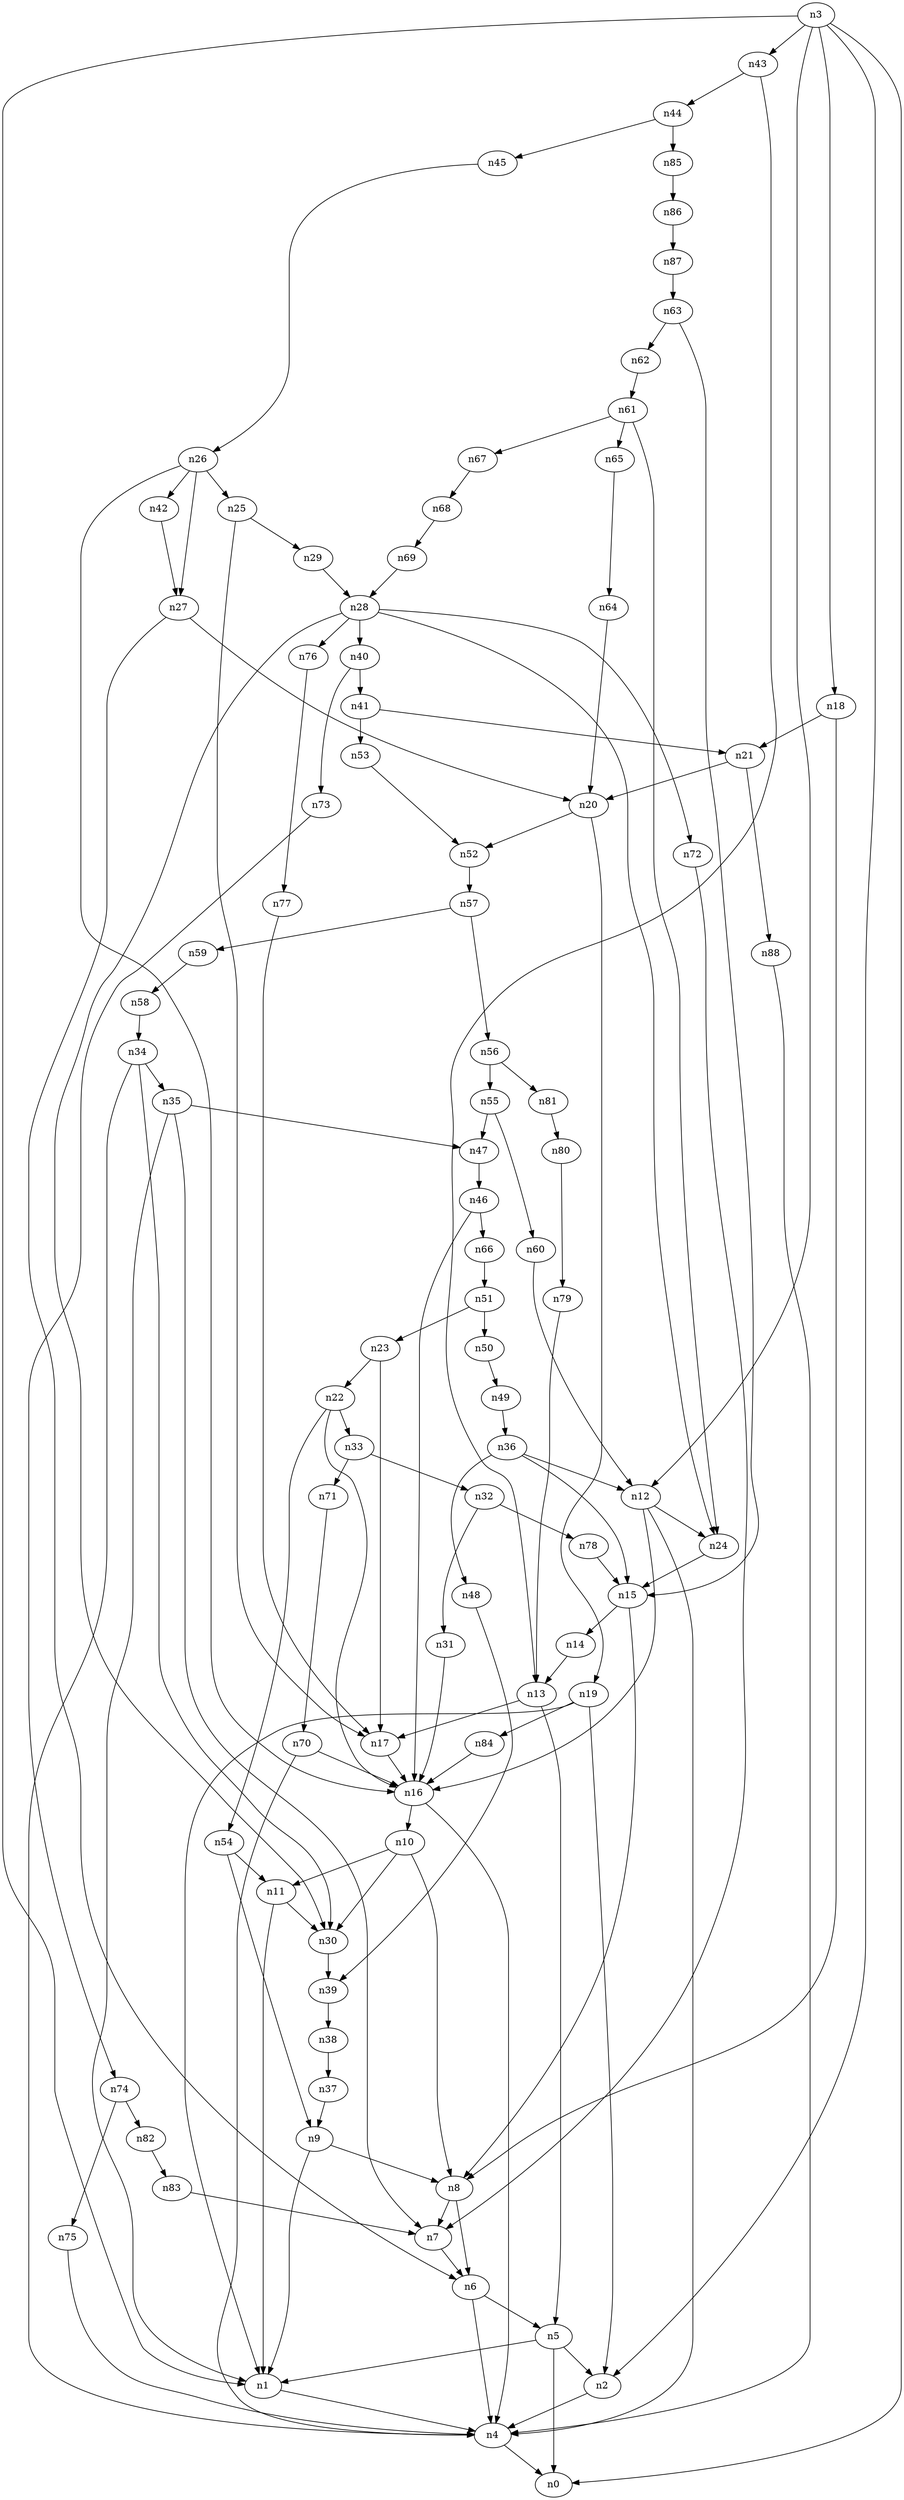 digraph G {
	n1 -> n4	 [_graphml_id=e4];
	n2 -> n4	 [_graphml_id=e7];
	n3 -> n0	 [_graphml_id=e0];
	n3 -> n1	 [_graphml_id=e3];
	n3 -> n2	 [_graphml_id=e6];
	n3 -> n12	 [_graphml_id=e18];
	n3 -> n18	 [_graphml_id=e28];
	n3 -> n43	 [_graphml_id=e71];
	n4 -> n0	 [_graphml_id=e1];
	n5 -> n0	 [_graphml_id=e2];
	n5 -> n1	 [_graphml_id=e5];
	n5 -> n2	 [_graphml_id=e8];
	n6 -> n4	 [_graphml_id=e10];
	n6 -> n5	 [_graphml_id=e9];
	n7 -> n6	 [_graphml_id=e11];
	n8 -> n6	 [_graphml_id=e20];
	n8 -> n7	 [_graphml_id=e12];
	n9 -> n1	 [_graphml_id=e14];
	n9 -> n8	 [_graphml_id=e13];
	n10 -> n8	 [_graphml_id=e15];
	n10 -> n11	 [_graphml_id=e16];
	n10 -> n30	 [_graphml_id=e119];
	n11 -> n1	 [_graphml_id=e17];
	n11 -> n30	 [_graphml_id=e48];
	n12 -> n4	 [_graphml_id=e19];
	n12 -> n16	 [_graphml_id=e60];
	n12 -> n24	 [_graphml_id=e39];
	n13 -> n5	 [_graphml_id=e21];
	n13 -> n17	 [_graphml_id=e27];
	n14 -> n13	 [_graphml_id=e22];
	n15 -> n8	 [_graphml_id=e24];
	n15 -> n14	 [_graphml_id=e23];
	n16 -> n4	 [_graphml_id=e25];
	n16 -> n10	 [_graphml_id=e30];
	n17 -> n16	 [_graphml_id=e26];
	n18 -> n8	 [_graphml_id=e29];
	n18 -> n21	 [_graphml_id=e34];
	n19 -> n1	 [_graphml_id=e31];
	n19 -> n2	 [_graphml_id=e40];
	n19 -> n84	 [_graphml_id=e137];
	n20 -> n19	 [_graphml_id=e32];
	n20 -> n52	 [_graphml_id=e85];
	n21 -> n20	 [_graphml_id=e33];
	n21 -> n88	 [_graphml_id=e145];
	n22 -> n16	 [_graphml_id=e35];
	n22 -> n33	 [_graphml_id=e54];
	n22 -> n54	 [_graphml_id=e89];
	n23 -> n17	 [_graphml_id=e37];
	n23 -> n22	 [_graphml_id=e36];
	n24 -> n15	 [_graphml_id=e38];
	n25 -> n17	 [_graphml_id=e41];
	n25 -> n29	 [_graphml_id=e47];
	n26 -> n16	 [_graphml_id=e70];
	n26 -> n25	 [_graphml_id=e42];
	n26 -> n27	 [_graphml_id=e43];
	n26 -> n42	 [_graphml_id=e69];
	n27 -> n6	 [_graphml_id=e50];
	n27 -> n20	 [_graphml_id=e44];
	n28 -> n24	 [_graphml_id=e45];
	n28 -> n30	 [_graphml_id=e49];
	n28 -> n40	 [_graphml_id=e65];
	n28 -> n72	 [_graphml_id=e118];
	n28 -> n76	 [_graphml_id=e124];
	n29 -> n28	 [_graphml_id=e46];
	n30 -> n39	 [_graphml_id=e64];
	n31 -> n16	 [_graphml_id=e51];
	n32 -> n31	 [_graphml_id=e52];
	n32 -> n78	 [_graphml_id=e128];
	n33 -> n32	 [_graphml_id=e53];
	n33 -> n71	 [_graphml_id=e116];
	n34 -> n4	 [_graphml_id=e109];
	n34 -> n30	 [_graphml_id=e55];
	n34 -> n35	 [_graphml_id=e56];
	n35 -> n1	 [_graphml_id=e57];
	n35 -> n7	 [_graphml_id=e129];
	n35 -> n47	 [_graphml_id=e77];
	n36 -> n12	 [_graphml_id=e59];
	n36 -> n15	 [_graphml_id=e58];
	n36 -> n48	 [_graphml_id=e79];
	n37 -> n9	 [_graphml_id=e61];
	n38 -> n37	 [_graphml_id=e62];
	n39 -> n38	 [_graphml_id=e63];
	n40 -> n41	 [_graphml_id=e66];
	n40 -> n73	 [_graphml_id=e120];
	n41 -> n21	 [_graphml_id=e67];
	n41 -> n53	 [_graphml_id=e87];
	n42 -> n27	 [_graphml_id=e68];
	n43 -> n13	 [_graphml_id=e80];
	n43 -> n44	 [_graphml_id=e72];
	n44 -> n45	 [_graphml_id=e73];
	n44 -> n85	 [_graphml_id=e140];
	n45 -> n26	 [_graphml_id=e74];
	n46 -> n16	 [_graphml_id=e75];
	n46 -> n66	 [_graphml_id=e108];
	n47 -> n46	 [_graphml_id=e76];
	n48 -> n39	 [_graphml_id=e78];
	n49 -> n36	 [_graphml_id=e81];
	n50 -> n49	 [_graphml_id=e82];
	n51 -> n23	 [_graphml_id=e84];
	n51 -> n50	 [_graphml_id=e83];
	n52 -> n57	 [_graphml_id=e93];
	n53 -> n52	 [_graphml_id=e86];
	n54 -> n9	 [_graphml_id=e88];
	n54 -> n11	 [_graphml_id=e99];
	n55 -> n47	 [_graphml_id=e90];
	n55 -> n60	 [_graphml_id=e97];
	n56 -> n55	 [_graphml_id=e91];
	n56 -> n81	 [_graphml_id=e133];
	n57 -> n56	 [_graphml_id=e92];
	n57 -> n59	 [_graphml_id=e96];
	n58 -> n34	 [_graphml_id=e94];
	n59 -> n58	 [_graphml_id=e95];
	n60 -> n12	 [_graphml_id=e98];
	n61 -> n24	 [_graphml_id=e100];
	n61 -> n65	 [_graphml_id=e106];
	n61 -> n67	 [_graphml_id=e110];
	n62 -> n61	 [_graphml_id=e101];
	n63 -> n15	 [_graphml_id=e103];
	n63 -> n62	 [_graphml_id=e102];
	n64 -> n20	 [_graphml_id=e104];
	n65 -> n64	 [_graphml_id=e105];
	n66 -> n51	 [_graphml_id=e107];
	n67 -> n68	 [_graphml_id=e111];
	n68 -> n69	 [_graphml_id=e112];
	n69 -> n28	 [_graphml_id=e113];
	n70 -> n4	 [_graphml_id=e114];
	n70 -> n16	 [_graphml_id=e139];
	n71 -> n70	 [_graphml_id=e115];
	n72 -> n7	 [_graphml_id=e117];
	n73 -> n74	 [_graphml_id=e121];
	n74 -> n75	 [_graphml_id=e122];
	n74 -> n82	 [_graphml_id=e134];
	n75 -> n4	 [_graphml_id=e123];
	n76 -> n77	 [_graphml_id=e125];
	n77 -> n17	 [_graphml_id=e126];
	n78 -> n15	 [_graphml_id=e127];
	n79 -> n13	 [_graphml_id=e130];
	n80 -> n79	 [_graphml_id=e131];
	n81 -> n80	 [_graphml_id=e132];
	n82 -> n83	 [_graphml_id=e135];
	n83 -> n7	 [_graphml_id=e136];
	n84 -> n16	 [_graphml_id=e138];
	n85 -> n86	 [_graphml_id=e141];
	n86 -> n87	 [_graphml_id=e142];
	n87 -> n63	 [_graphml_id=e143];
	n88 -> n4	 [_graphml_id=e144];
}
